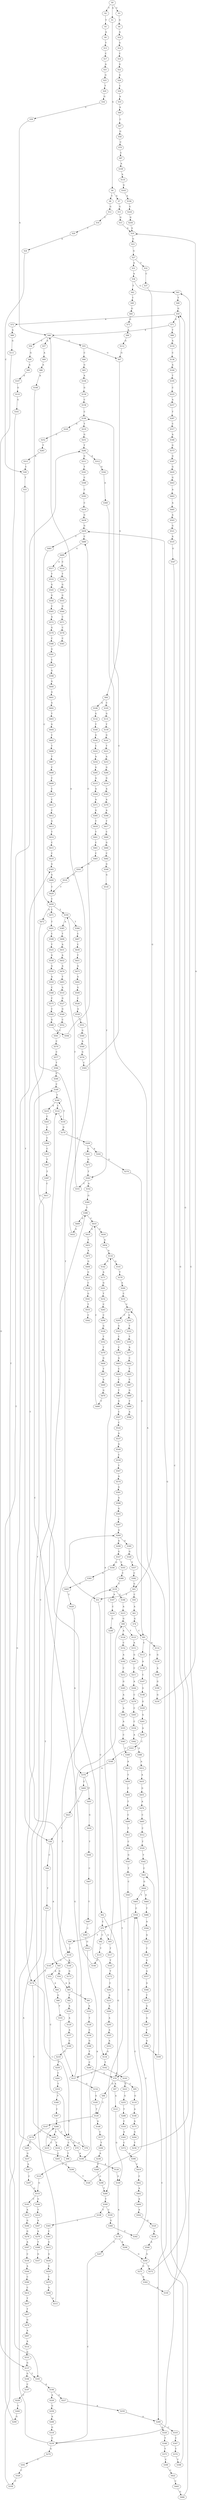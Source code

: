 strict digraph  {
	S0 -> S1 [ label = A ];
	S0 -> S2 [ label = T ];
	S0 -> S3 [ label = C ];
	S1 -> S4 [ label = G ];
	S2 -> S5 [ label = T ];
	S3 -> S6 [ label = G ];
	S4 -> S7 [ label = A ];
	S4 -> S8 [ label = C ];
	S5 -> S9 [ label = A ];
	S6 -> S10 [ label = A ];
	S7 -> S11 [ label = G ];
	S8 -> S12 [ label = G ];
	S9 -> S13 [ label = T ];
	S10 -> S14 [ label = G ];
	S11 -> S15 [ label = G ];
	S12 -> S16 [ label = C ];
	S13 -> S17 [ label = C ];
	S14 -> S18 [ label = C ];
	S15 -> S19 [ label = A ];
	S16 -> S20 [ label = T ];
	S17 -> S21 [ label = A ];
	S18 -> S22 [ label = G ];
	S19 -> S23 [ label = G ];
	S20 -> S24 [ label = A ];
	S21 -> S25 [ label = G ];
	S22 -> S26 [ label = G ];
	S23 -> S27 [ label = G ];
	S24 -> S28 [ label = C ];
	S25 -> S29 [ label = T ];
	S26 -> S30 [ label = C ];
	S27 -> S31 [ label = A ];
	S27 -> S32 [ label = T ];
	S28 -> S33 [ label = T ];
	S29 -> S34 [ label = G ];
	S30 -> S35 [ label = A ];
	S31 -> S36 [ label = A ];
	S32 -> S37 [ label = C ];
	S33 -> S38 [ label = T ];
	S34 -> S39 [ label = G ];
	S35 -> S40 [ label = A ];
	S36 -> S41 [ label = G ];
	S36 -> S42 [ label = T ];
	S37 -> S43 [ label = G ];
	S38 -> S44 [ label = C ];
	S38 -> S45 [ label = A ];
	S39 -> S46 [ label = A ];
	S40 -> S47 [ label = C ];
	S41 -> S48 [ label = T ];
	S42 -> S49 [ label = T ];
	S43 -> S50 [ label = C ];
	S43 -> S51 [ label = T ];
	S44 -> S52 [ label = T ];
	S45 -> S53 [ label = A ];
	S45 -> S54 [ label = G ];
	S46 -> S55 [ label = G ];
	S46 -> S56 [ label = C ];
	S46 -> S57 [ label = A ];
	S47 -> S58 [ label = G ];
	S48 -> S59 [ label = G ];
	S49 -> S60 [ label = G ];
	S50 -> S61 [ label = A ];
	S51 -> S62 [ label = C ];
	S52 -> S63 [ label = C ];
	S53 -> S64 [ label = A ];
	S54 -> S65 [ label = A ];
	S55 -> S66 [ label = C ];
	S55 -> S67 [ label = G ];
	S56 -> S68 [ label = G ];
	S57 -> S69 [ label = A ];
	S58 -> S70 [ label = C ];
	S59 -> S71 [ label = G ];
	S59 -> S72 [ label = A ];
	S60 -> S73 [ label = G ];
	S61 -> S74 [ label = G ];
	S62 -> S75 [ label = C ];
	S62 -> S76 [ label = G ];
	S63 -> S77 [ label = C ];
	S63 -> S78 [ label = A ];
	S63 -> S79 [ label = G ];
	S64 -> S80 [ label = G ];
	S65 -> S81 [ label = C ];
	S65 -> S82 [ label = T ];
	S66 -> S83 [ label = G ];
	S67 -> S84 [ label = G ];
	S68 -> S85 [ label = A ];
	S69 -> S86 [ label = A ];
	S70 -> S87 [ label = C ];
	S71 -> S46 [ label = A ];
	S71 -> S88 [ label = T ];
	S72 -> S89 [ label = A ];
	S73 -> S90 [ label = A ];
	S74 -> S91 [ label = C ];
	S75 -> S92 [ label = C ];
	S75 -> S93 [ label = A ];
	S75 -> S94 [ label = T ];
	S76 -> S95 [ label = C ];
	S76 -> S96 [ label = G ];
	S76 -> S97 [ label = A ];
	S77 -> S98 [ label = T ];
	S78 -> S99 [ label = G ];
	S79 -> S100 [ label = A ];
	S80 -> S101 [ label = T ];
	S81 -> S102 [ label = A ];
	S82 -> S103 [ label = A ];
	S83 -> S104 [ label = A ];
	S84 -> S105 [ label = C ];
	S84 -> S106 [ label = A ];
	S85 -> S107 [ label = A ];
	S86 -> S108 [ label = A ];
	S87 -> S109 [ label = A ];
	S88 -> S110 [ label = A ];
	S89 -> S111 [ label = G ];
	S90 -> S112 [ label = G ];
	S91 -> S113 [ label = C ];
	S91 -> S114 [ label = A ];
	S92 -> S115 [ label = T ];
	S93 -> S116 [ label = A ];
	S93 -> S117 [ label = T ];
	S94 -> S118 [ label = T ];
	S95 -> S119 [ label = G ];
	S96 -> S120 [ label = T ];
	S97 -> S121 [ label = A ];
	S98 -> S122 [ label = C ];
	S99 -> S123 [ label = T ];
	S99 -> S124 [ label = A ];
	S100 -> S125 [ label = C ];
	S100 -> S126 [ label = A ];
	S101 -> S127 [ label = C ];
	S102 -> S128 [ label = T ];
	S103 -> S129 [ label = A ];
	S104 -> S130 [ label = G ];
	S105 -> S131 [ label = G ];
	S106 -> S132 [ label = G ];
	S107 -> S133 [ label = G ];
	S108 -> S134 [ label = G ];
	S109 -> S135 [ label = A ];
	S110 -> S136 [ label = C ];
	S111 -> S137 [ label = G ];
	S112 -> S67 [ label = G ];
	S113 -> S138 [ label = A ];
	S114 -> S139 [ label = G ];
	S115 -> S140 [ label = C ];
	S116 -> S141 [ label = G ];
	S116 -> S142 [ label = C ];
	S117 -> S143 [ label = T ];
	S118 -> S144 [ label = A ];
	S118 -> S145 [ label = C ];
	S119 -> S146 [ label = A ];
	S120 -> S147 [ label = G ];
	S120 -> S148 [ label = A ];
	S121 -> S149 [ label = G ];
	S122 -> S150 [ label = C ];
	S123 -> S151 [ label = A ];
	S124 -> S152 [ label = C ];
	S125 -> S153 [ label = G ];
	S126 -> S149 [ label = G ];
	S127 -> S154 [ label = G ];
	S127 -> S155 [ label = T ];
	S128 -> S156 [ label = C ];
	S129 -> S157 [ label = A ];
	S130 -> S158 [ label = C ];
	S131 -> S159 [ label = T ];
	S132 -> S160 [ label = T ];
	S133 -> S161 [ label = G ];
	S134 -> S162 [ label = T ];
	S135 -> S163 [ label = G ];
	S136 -> S164 [ label = A ];
	S137 -> S165 [ label = T ];
	S137 -> S166 [ label = G ];
	S138 -> S167 [ label = C ];
	S139 -> S168 [ label = A ];
	S140 -> S169 [ label = C ];
	S141 -> S170 [ label = T ];
	S142 -> S171 [ label = A ];
	S143 -> S172 [ label = T ];
	S144 -> S173 [ label = G ];
	S145 -> S174 [ label = T ];
	S146 -> S175 [ label = A ];
	S147 -> S176 [ label = T ];
	S148 -> S177 [ label = C ];
	S149 -> S178 [ label = A ];
	S150 -> S179 [ label = G ];
	S150 -> S180 [ label = T ];
	S151 -> S181 [ label = G ];
	S152 -> S182 [ label = A ];
	S153 -> S183 [ label = C ];
	S153 -> S184 [ label = G ];
	S154 -> S185 [ label = G ];
	S155 -> S186 [ label = C ];
	S155 -> S187 [ label = A ];
	S156 -> S188 [ label = G ];
	S157 -> S189 [ label = C ];
	S158 -> S190 [ label = C ];
	S159 -> S191 [ label = G ];
	S160 -> S192 [ label = G ];
	S161 -> S165 [ label = T ];
	S162 -> S193 [ label = A ];
	S162 -> S127 [ label = C ];
	S163 -> S194 [ label = A ];
	S164 -> S195 [ label = T ];
	S165 -> S196 [ label = A ];
	S166 -> S197 [ label = C ];
	S167 -> S198 [ label = G ];
	S168 -> S199 [ label = G ];
	S169 -> S180 [ label = T ];
	S170 -> S200 [ label = A ];
	S171 -> S201 [ label = G ];
	S172 -> S202 [ label = C ];
	S173 -> S65 [ label = A ];
	S174 -> S203 [ label = T ];
	S174 -> S63 [ label = C ];
	S175 -> S204 [ label = G ];
	S176 -> S205 [ label = C ];
	S177 -> S206 [ label = T ];
	S178 -> S207 [ label = G ];
	S178 -> S208 [ label = A ];
	S179 -> S209 [ label = C ];
	S180 -> S122 [ label = C ];
	S180 -> S210 [ label = A ];
	S181 -> S211 [ label = C ];
	S182 -> S212 [ label = C ];
	S183 -> S213 [ label = A ];
	S184 -> S214 [ label = T ];
	S185 -> S120 [ label = T ];
	S186 -> S215 [ label = A ];
	S187 -> S216 [ label = C ];
	S188 -> S217 [ label = T ];
	S189 -> S218 [ label = C ];
	S190 -> S219 [ label = T ];
	S190 -> S220 [ label = G ];
	S191 -> S221 [ label = T ];
	S192 -> S222 [ label = C ];
	S193 -> S223 [ label = G ];
	S194 -> S224 [ label = G ];
	S195 -> S225 [ label = C ];
	S196 -> S226 [ label = A ];
	S196 -> S227 [ label = G ];
	S197 -> S228 [ label = C ];
	S198 -> S229 [ label = G ];
	S199 -> S230 [ label = G ];
	S200 -> S231 [ label = C ];
	S201 -> S232 [ label = T ];
	S202 -> S233 [ label = A ];
	S203 -> S234 [ label = T ];
	S203 -> S235 [ label = C ];
	S204 -> S236 [ label = T ];
	S205 -> S237 [ label = G ];
	S206 -> S238 [ label = A ];
	S207 -> S239 [ label = C ];
	S208 -> S240 [ label = G ];
	S209 -> S241 [ label = G ];
	S209 -> S242 [ label = A ];
	S210 -> S243 [ label = C ];
	S211 -> S244 [ label = A ];
	S212 -> S245 [ label = G ];
	S213 -> S246 [ label = G ];
	S214 -> S247 [ label = A ];
	S215 -> S99 [ label = G ];
	S216 -> S248 [ label = G ];
	S217 -> S249 [ label = C ];
	S218 -> S250 [ label = T ];
	S219 -> S251 [ label = G ];
	S220 -> S252 [ label = C ];
	S221 -> S253 [ label = A ];
	S222 -> S254 [ label = A ];
	S223 -> S255 [ label = G ];
	S224 -> S256 [ label = G ];
	S225 -> S257 [ label = A ];
	S226 -> S258 [ label = G ];
	S227 -> S259 [ label = A ];
	S228 -> S260 [ label = T ];
	S229 -> S261 [ label = G ];
	S230 -> S19 [ label = A ];
	S231 -> S262 [ label = C ];
	S232 -> S263 [ label = C ];
	S233 -> S264 [ label = A ];
	S234 -> S265 [ label = C ];
	S235 -> S266 [ label = T ];
	S236 -> S59 [ label = G ];
	S237 -> S267 [ label = A ];
	S238 -> S268 [ label = C ];
	S239 -> S269 [ label = A ];
	S239 -> S270 [ label = G ];
	S240 -> S271 [ label = G ];
	S240 -> S272 [ label = T ];
	S241 -> S273 [ label = G ];
	S242 -> S274 [ label = G ];
	S243 -> S275 [ label = C ];
	S244 -> S276 [ label = C ];
	S245 -> S277 [ label = A ];
	S246 -> S278 [ label = G ];
	S247 -> S279 [ label = A ];
	S248 -> S280 [ label = T ];
	S249 -> S76 [ label = G ];
	S250 -> S281 [ label = C ];
	S251 -> S282 [ label = T ];
	S252 -> S283 [ label = T ];
	S253 -> S284 [ label = G ];
	S254 -> S285 [ label = G ];
	S255 -> S286 [ label = T ];
	S256 -> S19 [ label = A ];
	S257 -> S287 [ label = T ];
	S258 -> S288 [ label = A ];
	S259 -> S289 [ label = A ];
	S260 -> S290 [ label = G ];
	S261 -> S291 [ label = A ];
	S262 -> S292 [ label = G ];
	S262 -> S293 [ label = C ];
	S263 -> S294 [ label = C ];
	S264 -> S295 [ label = A ];
	S265 -> S296 [ label = G ];
	S266 -> S63 [ label = C ];
	S266 -> S203 [ label = T ];
	S267 -> S297 [ label = C ];
	S268 -> S298 [ label = G ];
	S269 -> S299 [ label = A ];
	S269 -> S300 [ label = G ];
	S270 -> S301 [ label = T ];
	S271 -> S302 [ label = A ];
	S272 -> S59 [ label = G ];
	S273 -> S303 [ label = T ];
	S274 -> S91 [ label = C ];
	S275 -> S304 [ label = C ];
	S276 -> S305 [ label = C ];
	S277 -> S306 [ label = A ];
	S278 -> S307 [ label = A ];
	S279 -> S308 [ label = T ];
	S280 -> S309 [ label = T ];
	S281 -> S310 [ label = T ];
	S282 -> S311 [ label = G ];
	S282 -> S312 [ label = A ];
	S283 -> S313 [ label = A ];
	S284 -> S314 [ label = G ];
	S285 -> S315 [ label = A ];
	S286 -> S316 [ label = C ];
	S287 -> S317 [ label = C ];
	S288 -> S318 [ label = G ];
	S289 -> S319 [ label = C ];
	S289 -> S320 [ label = A ];
	S290 -> S282 [ label = T ];
	S291 -> S321 [ label = C ];
	S292 -> S322 [ label = T ];
	S293 -> S323 [ label = G ];
	S294 -> S324 [ label = G ];
	S295 -> S325 [ label = A ];
	S296 -> S326 [ label = T ];
	S297 -> S153 [ label = G ];
	S298 -> S280 [ label = T ];
	S299 -> S327 [ label = G ];
	S300 -> S328 [ label = G ];
	S301 -> S329 [ label = C ];
	S302 -> S330 [ label = A ];
	S303 -> S331 [ label = C ];
	S303 -> S332 [ label = A ];
	S304 -> S333 [ label = C ];
	S305 -> S334 [ label = C ];
	S306 -> S335 [ label = A ];
	S307 -> S336 [ label = C ];
	S308 -> S337 [ label = G ];
	S309 -> S338 [ label = T ];
	S309 -> S339 [ label = C ];
	S310 -> S340 [ label = T ];
	S311 -> S341 [ label = T ];
	S312 -> S342 [ label = G ];
	S313 -> S28 [ label = C ];
	S314 -> S343 [ label = A ];
	S315 -> S344 [ label = A ];
	S316 -> S345 [ label = A ];
	S317 -> S346 [ label = A ];
	S318 -> S239 [ label = C ];
	S319 -> S347 [ label = C ];
	S320 -> S348 [ label = T ];
	S321 -> S349 [ label = T ];
	S322 -> S350 [ label = T ];
	S323 -> S351 [ label = C ];
	S324 -> S352 [ label = T ];
	S325 -> S353 [ label = A ];
	S326 -> S354 [ label = C ];
	S327 -> S355 [ label = T ];
	S327 -> S356 [ label = G ];
	S328 -> S357 [ label = T ];
	S329 -> S358 [ label = C ];
	S330 -> S41 [ label = G ];
	S331 -> S359 [ label = T ];
	S332 -> S360 [ label = G ];
	S333 -> S361 [ label = T ];
	S334 -> S362 [ label = A ];
	S335 -> S363 [ label = C ];
	S336 -> S364 [ label = A ];
	S338 -> S365 [ label = T ];
	S339 -> S366 [ label = G ];
	S340 -> S367 [ label = C ];
	S341 -> S368 [ label = C ];
	S342 -> S369 [ label = A ];
	S343 -> S370 [ label = A ];
	S344 -> S371 [ label = A ];
	S345 -> S372 [ label = C ];
	S346 -> S373 [ label = G ];
	S347 -> S374 [ label = T ];
	S348 -> S375 [ label = T ];
	S349 -> S376 [ label = A ];
	S350 -> S377 [ label = A ];
	S351 -> S378 [ label = C ];
	S352 -> S379 [ label = T ];
	S353 -> S134 [ label = G ];
	S354 -> S75 [ label = C ];
	S355 -> S380 [ label = C ];
	S356 -> S381 [ label = A ];
	S357 -> S382 [ label = C ];
	S358 -> S383 [ label = G ];
	S359 -> S384 [ label = T ];
	S359 -> S385 [ label = A ];
	S360 -> S386 [ label = T ];
	S361 -> S387 [ label = T ];
	S362 -> S388 [ label = A ];
	S363 -> S389 [ label = C ];
	S364 -> S390 [ label = C ];
	S365 -> S391 [ label = C ];
	S366 -> S392 [ label = T ];
	S367 -> S266 [ label = T ];
	S368 -> S393 [ label = C ];
	S369 -> S289 [ label = A ];
	S370 -> S394 [ label = A ];
	S371 -> S395 [ label = G ];
	S372 -> S396 [ label = A ];
	S373 -> S397 [ label = G ];
	S374 -> S398 [ label = T ];
	S375 -> S399 [ label = C ];
	S376 -> S400 [ label = C ];
	S376 -> S401 [ label = T ];
	S377 -> S402 [ label = C ];
	S378 -> S403 [ label = A ];
	S379 -> S404 [ label = G ];
	S380 -> S155 [ label = T ];
	S381 -> S405 [ label = C ];
	S382 -> S43 [ label = G ];
	S383 -> S406 [ label = G ];
	S384 -> S407 [ label = C ];
	S385 -> S408 [ label = T ];
	S386 -> S409 [ label = G ];
	S386 -> S410 [ label = C ];
	S387 -> S411 [ label = C ];
	S388 -> S412 [ label = A ];
	S389 -> S413 [ label = A ];
	S390 -> S414 [ label = C ];
	S391 -> S415 [ label = G ];
	S392 -> S354 [ label = C ];
	S393 -> S416 [ label = C ];
	S394 -> S417 [ label = T ];
	S395 -> S418 [ label = T ];
	S396 -> S419 [ label = C ];
	S397 -> S420 [ label = G ];
	S398 -> S421 [ label = C ];
	S399 -> S422 [ label = C ];
	S400 -> S423 [ label = T ];
	S401 -> S424 [ label = G ];
	S402 -> S425 [ label = T ];
	S403 -> S426 [ label = C ];
	S404 -> S427 [ label = T ];
	S405 -> S428 [ label = T ];
	S406 -> S429 [ label = T ];
	S407 -> S430 [ label = C ];
	S408 -> S431 [ label = A ];
	S409 -> S432 [ label = G ];
	S410 -> S433 [ label = G ];
	S410 -> S434 [ label = C ];
	S411 -> S174 [ label = T ];
	S412 -> S435 [ label = A ];
	S413 -> S436 [ label = T ];
	S414 -> S437 [ label = T ];
	S415 -> S438 [ label = G ];
	S416 -> S439 [ label = G ];
	S417 -> S440 [ label = C ];
	S418 -> S441 [ label = T ];
	S419 -> S442 [ label = C ];
	S420 -> S443 [ label = G ];
	S421 -> S444 [ label = G ];
	S422 -> S445 [ label = C ];
	S423 -> S38 [ label = T ];
	S424 -> S446 [ label = T ];
	S425 -> S447 [ label = C ];
	S426 -> S448 [ label = C ];
	S427 -> S449 [ label = A ];
	S428 -> S376 [ label = A ];
	S429 -> S450 [ label = C ];
	S430 -> S451 [ label = T ];
	S431 -> S452 [ label = A ];
	S432 -> S46 [ label = A ];
	S433 -> S453 [ label = T ];
	S434 -> S454 [ label = A ];
	S435 -> S455 [ label = G ];
	S436 -> S456 [ label = C ];
	S437 -> S457 [ label = T ];
	S438 -> S458 [ label = G ];
	S439 -> S459 [ label = G ];
	S440 -> S460 [ label = G ];
	S441 -> S461 [ label = C ];
	S442 -> S462 [ label = A ];
	S443 -> S463 [ label = A ];
	S444 -> S464 [ label = A ];
	S444 -> S465 [ label = T ];
	S445 -> S466 [ label = G ];
	S446 -> S467 [ label = C ];
	S447 -> S468 [ label = G ];
	S448 -> S469 [ label = T ];
	S449 -> S470 [ label = G ];
	S450 -> S471 [ label = C ];
	S450 -> S359 [ label = T ];
	S450 -> S472 [ label = G ];
	S451 -> S473 [ label = A ];
	S452 -> S474 [ label = A ];
	S453 -> S475 [ label = A ];
	S454 -> S116 [ label = A ];
	S455 -> S476 [ label = A ];
	S456 -> S477 [ label = T ];
	S457 -> S478 [ label = G ];
	S458 -> S479 [ label = T ];
	S459 -> S480 [ label = C ];
	S459 -> S481 [ label = T ];
	S460 -> S482 [ label = C ];
	S461 -> S483 [ label = C ];
	S462 -> S484 [ label = A ];
	S463 -> S485 [ label = A ];
	S464 -> S486 [ label = T ];
	S465 -> S354 [ label = C ];
	S466 -> S459 [ label = G ];
	S467 -> S487 [ label = T ];
	S468 -> S488 [ label = T ];
	S469 -> S489 [ label = G ];
	S470 -> S490 [ label = T ];
	S471 -> S491 [ label = T ];
	S472 -> S51 [ label = T ];
	S473 -> S492 [ label = G ];
	S474 -> S493 [ label = T ];
	S475 -> S494 [ label = G ];
	S476 -> S495 [ label = C ];
	S477 -> S496 [ label = C ];
	S478 -> S497 [ label = A ];
	S479 -> S498 [ label = A ];
	S480 -> S499 [ label = G ];
	S481 -> S450 [ label = C ];
	S482 -> S500 [ label = G ];
	S483 -> S501 [ label = G ];
	S484 -> S502 [ label = A ];
	S485 -> S503 [ label = A ];
	S486 -> S504 [ label = A ];
	S487 -> S505 [ label = C ];
	S488 -> S506 [ label = A ];
	S489 -> S507 [ label = C ];
	S490 -> S410 [ label = C ];
	S491 -> S508 [ label = C ];
	S491 -> S118 [ label = T ];
	S492 -> S509 [ label = G ];
	S493 -> S510 [ label = A ];
	S494 -> S511 [ label = G ];
	S495 -> S512 [ label = C ];
	S496 -> S513 [ label = T ];
	S497 -> S514 [ label = A ];
	S498 -> S515 [ label = G ];
	S499 -> S516 [ label = C ];
	S499 -> S517 [ label = G ];
	S500 -> S518 [ label = G ];
	S501 -> S519 [ label = G ];
	S502 -> S520 [ label = G ];
	S503 -> S521 [ label = G ];
	S504 -> S522 [ label = A ];
	S505 -> S523 [ label = G ];
	S507 -> S524 [ label = C ];
	S508 -> S525 [ label = T ];
	S509 -> S526 [ label = C ];
	S510 -> S527 [ label = G ];
	S511 -> S528 [ label = C ];
	S512 -> S529 [ label = T ];
	S513 -> S530 [ label = C ];
	S514 -> S531 [ label = G ];
	S515 -> S386 [ label = T ];
	S516 -> S532 [ label = T ];
	S517 -> S533 [ label = T ];
	S518 -> S303 [ label = T ];
	S519 -> S429 [ label = T ];
	S520 -> S534 [ label = A ];
	S521 -> S535 [ label = A ];
	S522 -> S536 [ label = T ];
	S523 -> S100 [ label = A ];
	S524 -> S537 [ label = A ];
	S525 -> S538 [ label = G ];
	S526 -> S539 [ label = A ];
	S527 -> S540 [ label = G ];
	S528 -> S541 [ label = G ];
	S529 -> S542 [ label = T ];
	S530 -> S543 [ label = G ];
	S531 -> S137 [ label = G ];
	S532 -> S544 [ label = G ];
	S533 -> S545 [ label = G ];
	S534 -> S546 [ label = A ];
	S535 -> S547 [ label = G ];
	S536 -> S548 [ label = G ];
	S537 -> S549 [ label = A ];
	S538 -> S550 [ label = G ];
	S539 -> S551 [ label = C ];
	S540 -> S552 [ label = C ];
	S541 -> S553 [ label = T ];
	S542 -> S421 [ label = C ];
	S543 -> S554 [ label = T ];
	S544 -> S555 [ label = G ];
	S545 -> S556 [ label = G ];
	S546 -> S240 [ label = G ];
	S547 -> S239 [ label = C ];
	S548 -> S557 [ label = A ];
	S549 -> S558 [ label = C ];
	S550 -> S559 [ label = A ];
	S551 -> S560 [ label = G ];
	S552 -> S561 [ label = C ];
	S553 -> S562 [ label = C ];
	S554 -> S563 [ label = C ];
	S555 -> S564 [ label = G ];
	S556 -> S565 [ label = C ];
	S557 -> S566 [ label = G ];
	S558 -> S567 [ label = T ];
	S559 -> S568 [ label = C ];
	S560 -> S569 [ label = A ];
	S561 -> S570 [ label = C ];
	S563 -> S76 [ label = G ];
	S564 -> S571 [ label = C ];
	S565 -> S572 [ label = A ];
	S566 -> S573 [ label = T ];
	S567 -> S574 [ label = A ];
	S568 -> S575 [ label = C ];
	S569 -> S576 [ label = G ];
	S570 -> S577 [ label = C ];
	S571 -> S578 [ label = C ];
	S572 -> S579 [ label = G ];
	S573 -> S580 [ label = A ];
	S574 -> S581 [ label = G ];
	S575 -> S582 [ label = C ];
	S576 -> S583 [ label = C ];
	S577 -> S584 [ label = T ];
	S578 -> S585 [ label = C ];
	S579 -> S586 [ label = C ];
	S580 -> S587 [ label = G ];
	S581 -> S588 [ label = A ];
	S582 -> S589 [ label = G ];
	S583 -> S190 [ label = C ];
	S584 -> S590 [ label = C ];
	S586 -> S591 [ label = G ];
	S587 -> S592 [ label = T ];
	S588 -> S593 [ label = G ];
	S589 -> S594 [ label = G ];
	S590 -> S169 [ label = C ];
	S591 -> S595 [ label = C ];
	S592 -> S596 [ label = A ];
	S593 -> S597 [ label = C ];
	S594 -> S480 [ label = C ];
	S595 -> S598 [ label = G ];
	S596 -> S599 [ label = C ];
	S597 -> S269 [ label = A ];
	S598 -> S600 [ label = G ];
	S599 -> S262 [ label = C ];
	S600 -> S601 [ label = G ];
	S601 -> S602 [ label = G ];
	S602 -> S603 [ label = T ];
	S603 -> S604 [ label = G ];
	S604 -> S605 [ label = C ];
	S605 -> S606 [ label = T ];
	S606 -> S607 [ label = T ];
	S607 -> S608 [ label = C ];
	S608 -> S609 [ label = C ];
	S609 -> S610 [ label = C ];
	S610 -> S611 [ label = C ];
	S611 -> S612 [ label = C ];
	S612 -> S613 [ label = G ];
	S613 -> S614 [ label = T ];
	S614 -> S615 [ label = C ];
	S615 -> S616 [ label = C ];
	S616 -> S383 [ label = G ];
}
